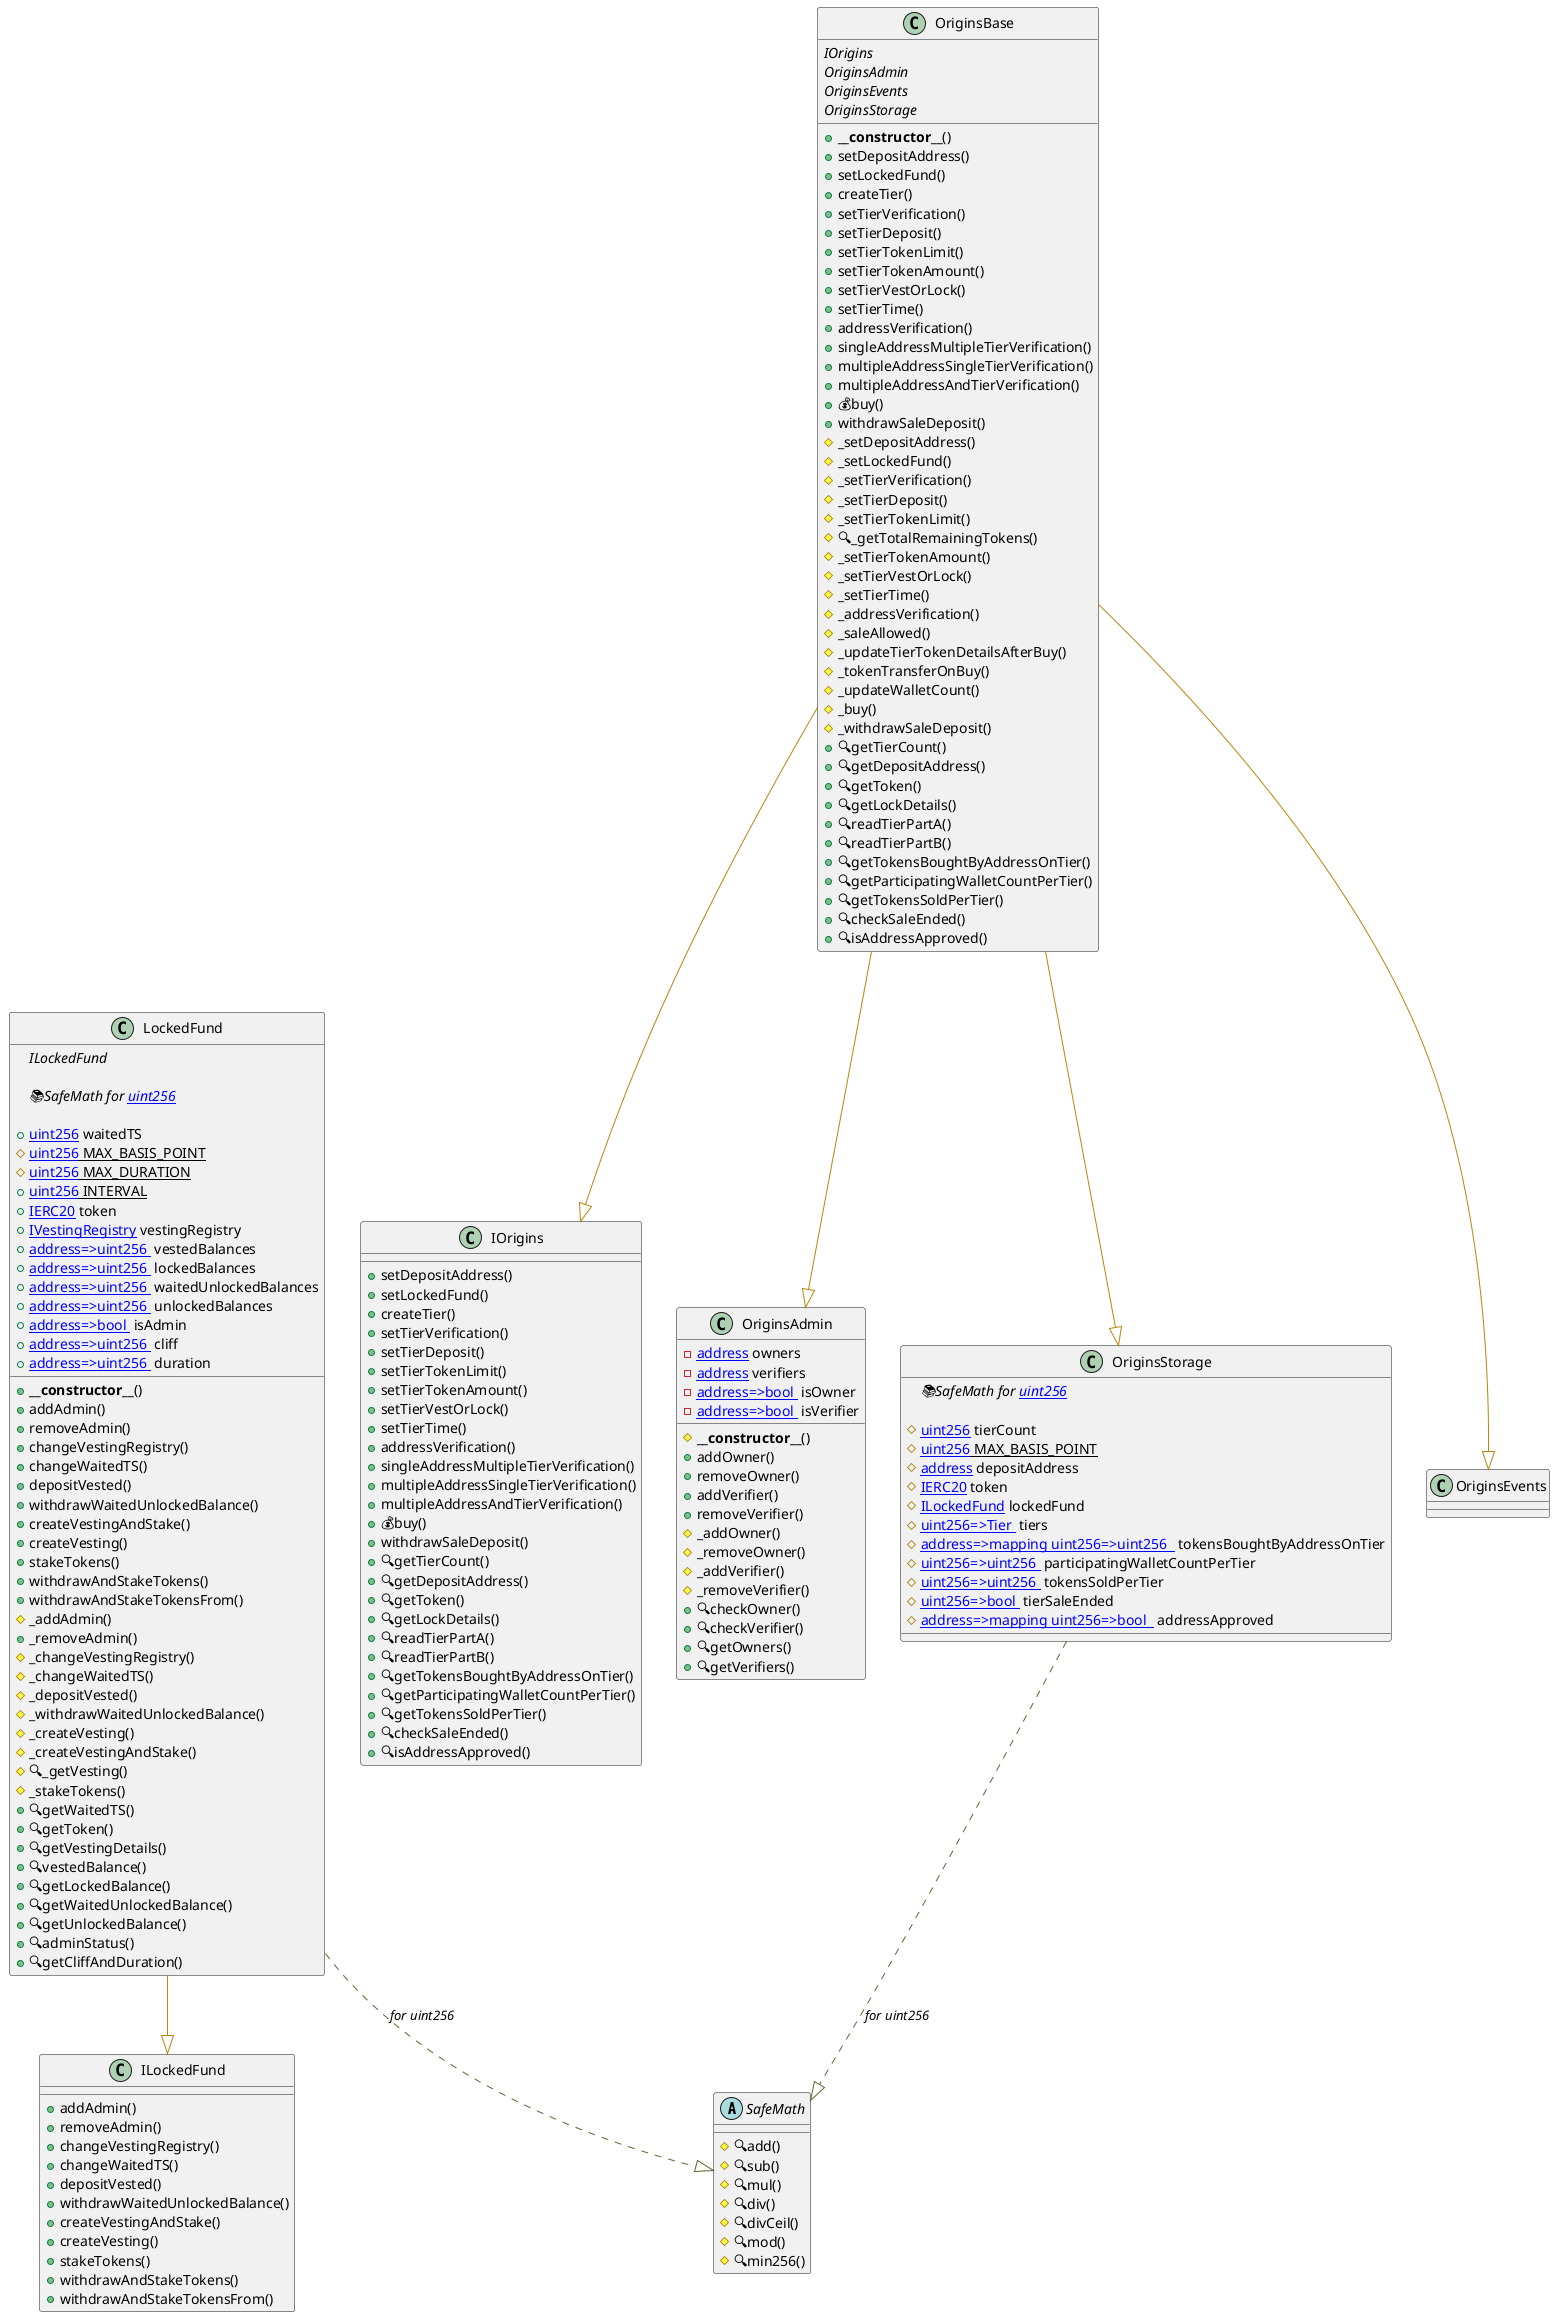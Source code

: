 @startuml
' -- classes --

abstract SafeMath {
    ' -- inheritance --

    ' -- usingFor --

    ' -- vars --

    ' -- methods --
	#🔍add()
	#🔍sub()
	#🔍mul()
	#🔍div()
	#🔍divCeil()
	#🔍mod()
	#🔍min256()

}
' -- inheritance / usingFor --

class ILockedFund {
    ' -- inheritance --

    ' -- usingFor --

    ' -- vars --

    ' -- methods --
	+addAdmin()
	+removeAdmin()
	+changeVestingRegistry()
	+changeWaitedTS()
	+depositVested()
	+withdrawWaitedUnlockedBalance()
	+createVestingAndStake()
	+createVesting()
	+stakeTokens()
	+withdrawAndStakeTokens()
	+withdrawAndStakeTokensFrom()

}
' -- inheritance / usingFor --

class LockedFund {
    ' -- inheritance --
	{abstract}ILockedFund

    ' -- usingFor --
	{abstract}📚SafeMath for [[uint256]]

    ' -- vars --
	+[[uint256]] waitedTS
	#{static}[[uint256]] MAX_BASIS_POINT
	#{static}[[uint256]] MAX_DURATION
	+{static}[[uint256]] INTERVAL
	+[[IERC20]] token
	+[[IVestingRegistry]] vestingRegistry
	+[[mapping address=>uint256 ]] vestedBalances
	+[[mapping address=>uint256 ]] lockedBalances
	+[[mapping address=>uint256 ]] waitedUnlockedBalances
	+[[mapping address=>uint256 ]] unlockedBalances
	+[[mapping address=>bool ]] isAdmin
	+[[mapping address=>uint256 ]] cliff
	+[[mapping address=>uint256 ]] duration

    ' -- methods --
	+**__constructor__**()
	+addAdmin()
	+removeAdmin()
	+changeVestingRegistry()
	+changeWaitedTS()
	+depositVested()
	+withdrawWaitedUnlockedBalance()
	+createVestingAndStake()
	+createVesting()
	+stakeTokens()
	+withdrawAndStakeTokens()
	+withdrawAndStakeTokensFrom()
	#_addAdmin()
	+_removeAdmin()
	#_changeVestingRegistry()
	#_changeWaitedTS()
	#_depositVested()
	#_withdrawWaitedUnlockedBalance()
	#_createVesting()
	#_createVestingAndStake()
	#🔍_getVesting()
	#_stakeTokens()
	+🔍getWaitedTS()
	+🔍getToken()
	+🔍getVestingDetails()
	+🔍vestedBalance()
	+🔍getLockedBalance()
	+🔍getWaitedUnlockedBalance()
	+🔍getUnlockedBalance()
	+🔍adminStatus()
	+🔍getCliffAndDuration()

}
' -- inheritance / usingFor --
LockedFund --[#DarkGoldenRod]|> ILockedFund
LockedFund ..[#DarkOliveGreen]|> SafeMath : //for uint256//

class IOrigins {
    ' -- inheritance --

    ' -- usingFor --

    ' -- vars --

    ' -- methods --
	+setDepositAddress()
	+setLockedFund()
	+createTier()
	+setTierVerification()
	+setTierDeposit()
	+setTierTokenLimit()
	+setTierTokenAmount()
	+setTierVestOrLock()
	+setTierTime()
	+addressVerification()
	+singleAddressMultipleTierVerification()
	+multipleAddressSingleTierVerification()
	+multipleAddressAndTierVerification()
	+💰buy()
	+withdrawSaleDeposit()
	+🔍getTierCount()
	+🔍getDepositAddress()
	+🔍getToken()
	+🔍getLockDetails()
	+🔍readTierPartA()
	+🔍readTierPartB()
	+🔍getTokensBoughtByAddressOnTier()
	+🔍getParticipatingWalletCountPerTier()
	+🔍getTokensSoldPerTier()
	+🔍checkSaleEnded()
	+🔍isAddressApproved()

}
' -- inheritance / usingFor --

class OriginsAdmin {
    ' -- inheritance --

    ' -- usingFor --

    ' -- vars --
	-[[address]] owners
	-[[address]] verifiers
	-[[mapping address=>bool ]] isOwner
	-[[mapping address=>bool ]] isVerifier

    ' -- methods --
	#**__constructor__**()
	+addOwner()
	+removeOwner()
	+addVerifier()
	+removeVerifier()
	#_addOwner()
	#_removeOwner()
	#_addVerifier()
	#_removeVerifier()
	+🔍checkOwner()
	+🔍checkVerifier()
	+🔍getOwners()
	+🔍getVerifiers()

}
' -- inheritance / usingFor --

class OriginsStorage {
    ' -- inheritance --

    ' -- usingFor --
	{abstract}📚SafeMath for [[uint256]]

    ' -- vars --
	#[[uint256]] tierCount
	#{static}[[uint256]] MAX_BASIS_POINT
	#[[address]] depositAddress
	#[[IERC20]] token
	#[[ILockedFund]] lockedFund
	#[[mapping uint256=>Tier ]] tiers
	#[[mapping address=>mapping uint256=>uint256  ]] tokensBoughtByAddressOnTier
	#[[mapping uint256=>uint256 ]] participatingWalletCountPerTier
	#[[mapping uint256=>uint256 ]] tokensSoldPerTier
	#[[mapping uint256=>bool ]] tierSaleEnded
	#[[mapping address=>mapping uint256=>bool  ]] addressApproved

    ' -- methods --

}
' -- inheritance / usingFor --
OriginsStorage ..[#DarkOliveGreen]|> SafeMath : //for uint256//

class OriginsEvents {
    ' -- inheritance --

    ' -- usingFor --

    ' -- vars --

    ' -- methods --

}
' -- inheritance / usingFor --

class OriginsBase {
    ' -- inheritance --
	{abstract}IOrigins
	{abstract}OriginsAdmin
	{abstract}OriginsEvents
	{abstract}OriginsStorage

    ' -- usingFor --

    ' -- vars --

    ' -- methods --
	+**__constructor__**()
	+setDepositAddress()
	+setLockedFund()
	+createTier()
	+setTierVerification()
	+setTierDeposit()
	+setTierTokenLimit()
	+setTierTokenAmount()
	+setTierVestOrLock()
	+setTierTime()
	+addressVerification()
	+singleAddressMultipleTierVerification()
	+multipleAddressSingleTierVerification()
	+multipleAddressAndTierVerification()
	+💰buy()
	+withdrawSaleDeposit()
	#_setDepositAddress()
	#_setLockedFund()
	#_setTierVerification()
	#_setTierDeposit()
	#_setTierTokenLimit()
	#🔍_getTotalRemainingTokens()
	#_setTierTokenAmount()
	#_setTierVestOrLock()
	#_setTierTime()
	#_addressVerification()
	#_saleAllowed()
	#_updateTierTokenDetailsAfterBuy()
	#_tokenTransferOnBuy()
	#_updateWalletCount()
	#_buy()
	#_withdrawSaleDeposit()
	+🔍getTierCount()
	+🔍getDepositAddress()
	+🔍getToken()
	+🔍getLockDetails()
	+🔍readTierPartA()
	+🔍readTierPartB()
	+🔍getTokensBoughtByAddressOnTier()
	+🔍getParticipatingWalletCountPerTier()
	+🔍getTokensSoldPerTier()
	+🔍checkSaleEnded()
	+🔍isAddressApproved()

}
' -- inheritance / usingFor --
OriginsBase --[#DarkGoldenRod]|> IOrigins
OriginsBase --[#DarkGoldenRod]|> OriginsAdmin
OriginsBase --[#DarkGoldenRod]|> OriginsEvents
OriginsBase --[#DarkGoldenRod]|> OriginsStorage

@enduml
